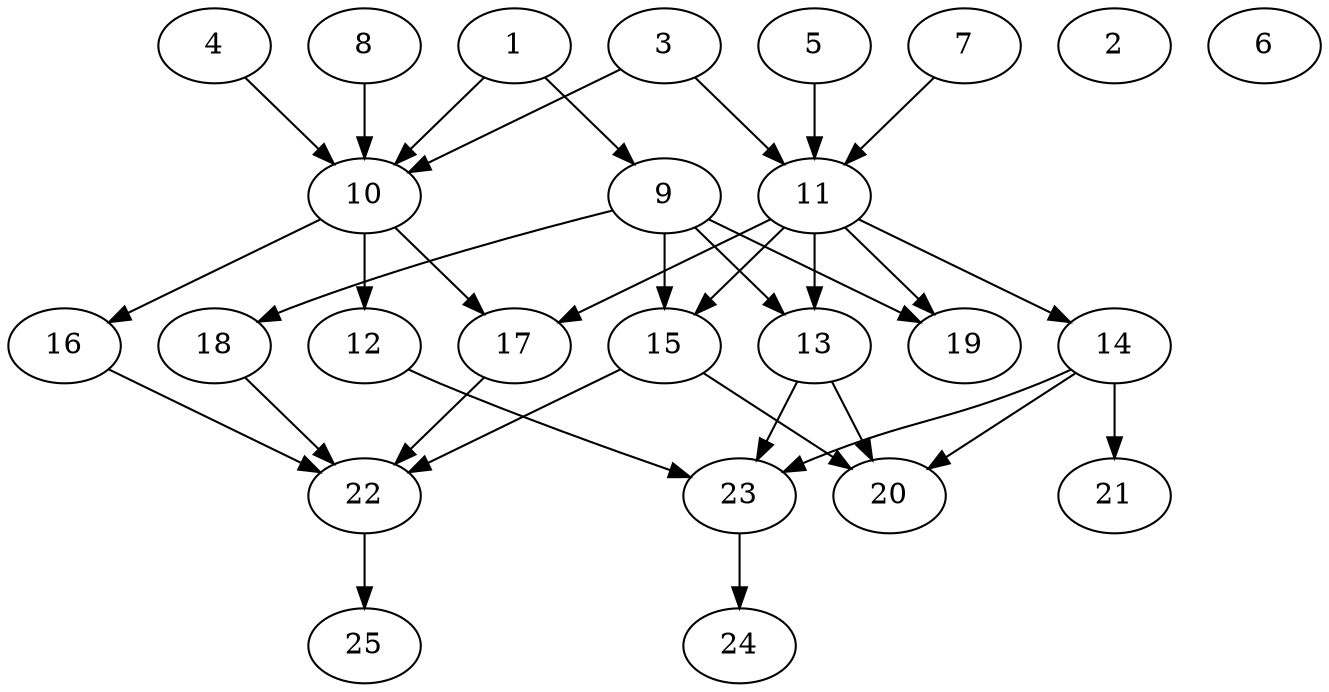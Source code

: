 // DAG (tier=2-normal, mode=compute, n=25, ccr=0.357, fat=0.645, density=0.449, regular=0.486, jump=0.160, mindata=524288, maxdata=8388608)
// DAG automatically generated by daggen at Sun Aug 24 16:33:33 2025
// /home/ermia/Project/Environments/daggen/bin/daggen --dot --ccr 0.357 --fat 0.645 --regular 0.486 --density 0.449 --jump 0.160 --mindata 524288 --maxdata 8388608 -n 25 
digraph G {
  1 [size="240464850501583008", alpha="0.19", expect_size="120232425250791504"]
  1 -> 9 [size ="123308813058048"]
  1 -> 10 [size ="123308813058048"]
  2 [size="90595317622184607744", alpha="0.04", expect_size="45297658811092303872"]
  3 [size="182658248657171296", alpha="0.14", expect_size="91329124328585648"]
  3 -> 10 [size ="76254334156800"]
  3 -> 11 [size ="76254334156800"]
  4 [size="545642944615415808", alpha="0.02", expect_size="272821472307707904"]
  4 -> 10 [size ="5341899128832"]
  5 [size="5175501574948233", alpha="0.16", expect_size="2587750787474116"]
  5 -> 11 [size ="125440635174912"]
  6 [size="4735701443381602", alpha="0.07", expect_size="2367850721690801"]
  7 [size="655041232508246528", alpha="0.16", expect_size="327520616254123264"]
  7 -> 11 [size ="351589009195008"]
  8 [size="1210220251541906", alpha="0.14", expect_size="605110125770953"]
  8 -> 10 [size ="63623531593728"]
  9 [size="373208188295560822784", alpha="0.07", expect_size="186604094147780411392"]
  9 -> 13 [size ="414690509324288"]
  9 -> 15 [size ="414690509324288"]
  9 -> 18 [size ="414690509324288"]
  9 -> 19 [size ="414690509324288"]
  10 [size="175158792227657875456", alpha="0.19", expect_size="87579396113828937728"]
  10 -> 12 [size ="250444374867968"]
  10 -> 16 [size ="250444374867968"]
  10 -> 17 [size ="250444374867968"]
  11 [size="29721861554176000000", alpha="0.07", expect_size="14860930777088000000"]
  11 -> 13 [size ="76761006080000"]
  11 -> 14 [size ="76761006080000"]
  11 -> 15 [size ="76761006080000"]
  11 -> 17 [size ="76761006080000"]
  11 -> 19 [size ="76761006080000"]
  12 [size="16636681617426874368", alpha="0.14", expect_size="8318340808713437184"]
  12 -> 23 [size ="52135609761792"]
  13 [size="80352776831540592", alpha="0.13", expect_size="40176388415770296"]
  13 -> 20 [size ="36782670348288"]
  13 -> 23 [size ="36782670348288"]
  14 [size="181943662891848672", alpha="0.02", expect_size="90971831445924336"]
  14 -> 20 [size ="75296279625728"]
  14 -> 21 [size ="75296279625728"]
  14 -> 23 [size ="75296279625728"]
  15 [size="1771116884857074", alpha="0.15", expect_size="885558442428537"]
  15 -> 20 [size ="131812680531968"]
  15 -> 22 [size ="131812680531968"]
  16 [size="982905553389832", alpha="0.03", expect_size="491452776694916"]
  16 -> 22 [size ="64318485823488"]
  17 [size="23697278178951168000", alpha="0.19", expect_size="11848639089475584000"]
  17 -> 22 [size ="66001777459200"]
  18 [size="167204013136150528000", alpha="0.19", expect_size="83602006568075264000"]
  18 -> 22 [size ="242803225395200"]
  19 [size="19328253115152220", alpha="0.03", expect_size="9664126557576110"]
  20 [size="74496081978878272", alpha="0.08", expect_size="37248040989439136"]
  21 [size="6237172495030305", alpha="0.18", expect_size="3118586247515152"]
  22 [size="13687318876881158144", alpha="0.14", expect_size="6843659438440579072"]
  22 -> 25 [size ="45775761440768"]
  23 [size="45670787777347328", alpha="0.08", expect_size="22835393888673664"]
  23 -> 24 [size ="18924733202432"]
  24 [size="519408246063104000", alpha="0.07", expect_size="259704123031552000"]
  25 [size="3092158124536669", alpha="0.14", expect_size="1546079062268334"]
}